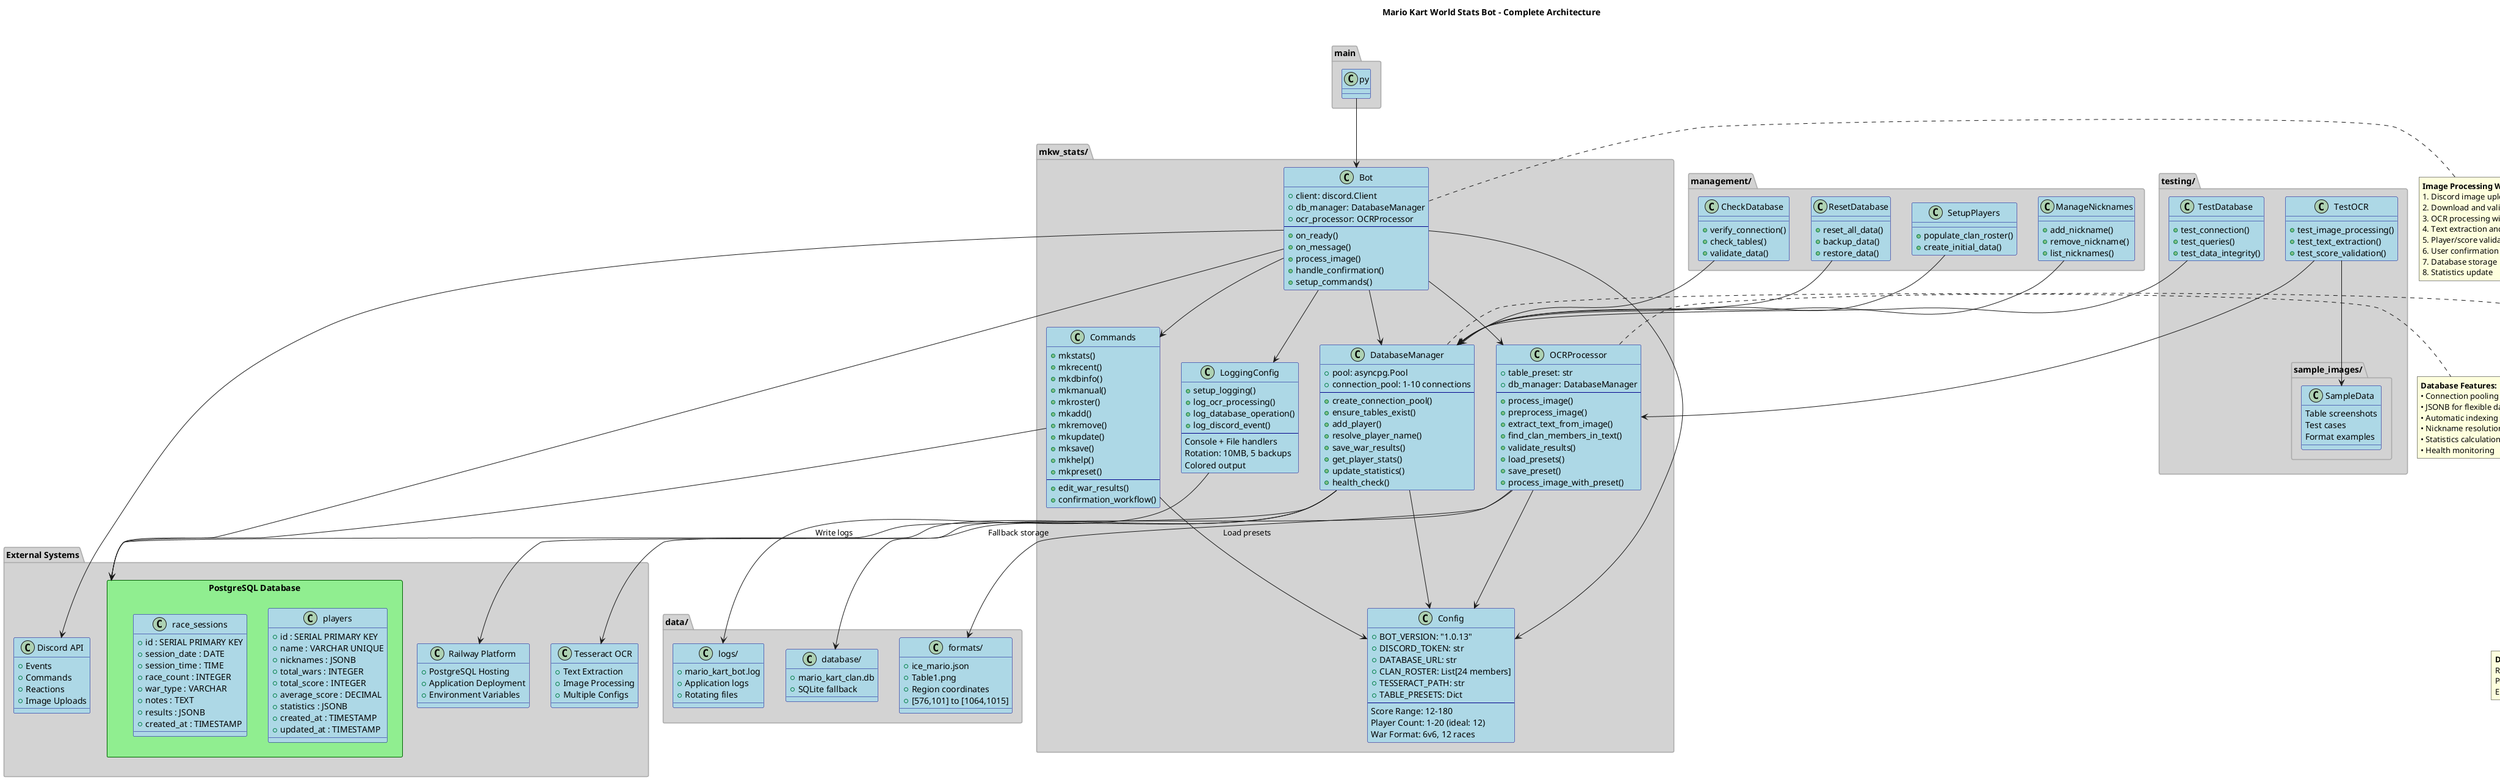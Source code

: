 @startuml
title Mario Kart World Stats Bot - Complete Architecture

skinparam class {
    BackgroundColor LightBlue
    BorderColor DarkBlue
}

skinparam package {
    BackgroundColor LightGray
    BorderColor DarkGray
}

skinparam rectangle {
    BackgroundColor LightGreen
    BorderColor DarkGreen
}

' Main Application Package
package "mkw_stats/" {
    class Bot {
        +client: discord.Client
        +db_manager: DatabaseManager
        +ocr_processor: OCRProcessor
        --
        +on_ready()
        +on_message()
        +process_image()
        +handle_confirmation()
        +setup_commands()
    }

    class Commands {
        +mkstats()
        +mkrecent()
        +mkdbinfo()
        +mkmanual()
        +mkroster()
        +mkadd()
        +mkremove()
        +mkupdate()
        +mksave()
        +mkhelp()
        +mkpreset()
        --
        +edit_war_results()
        +confirmation_workflow()
    }

    class DatabaseManager {
        +pool: asyncpg.Pool
        +connection_pool: 1-10 connections
        --
        +create_connection_pool()
        +ensure_tables_exist()
        +add_player()
        +resolve_player_name()
        +save_war_results()
        +get_player_stats()
        +update_statistics()
        +health_check()
    }

    class OCRProcessor {
        +table_preset: str
        +db_manager: DatabaseManager
        --
        +process_image()
        +preprocess_image()
        +extract_text_from_image()
        +find_clan_members_in_text()
        +validate_results()
        +load_presets()
        +save_preset()
        +process_image_with_preset()
    }

    class Config {
        +BOT_VERSION: "1.0.13"
        +DISCORD_TOKEN: str
        +DATABASE_URL: str
        +CLAN_ROSTER: List[24 members]
        +TESSERACT_PATH: str
        +TABLE_PRESETS: Dict
        --
        Score Range: 12-180
        Player Count: 1-20 (ideal: 12)
        War Format: 6v6, 12 races
    }

    class LoggingConfig {
        +setup_logging()
        +log_ocr_processing()
        +log_database_operation()
        +log_discord_event()
        --
        Console + File handlers
        Rotation: 10MB, 5 backups
        Colored output
    }
}

' Management Scripts
package "management/" {
    class SetupPlayers {
        +populate_clan_roster()
        +create_initial_data()
    }

    class ManageNicknames {
        +add_nickname()
        +remove_nickname()
        +list_nicknames()
    }

    class CheckDatabase {
        +verify_connection()
        +check_tables()
        +validate_data()
    }

    class ResetDatabase {
        +reset_all_data()
        +backup_data()
        +restore_data()
    }
}

' Testing Suite
package "testing/" {
    class TestDatabase {
        +test_connection()
        +test_queries()
        +test_data_integrity()
    }

    class TestOCR {
        +test_image_processing()
        +test_text_extraction()
        +test_score_validation()
    }

    package "sample_images/" {
        class SampleData {
            Table screenshots
            Test cases
            Format examples
        }
    }
}

' External Dependencies
package "External Systems" {
    rectangle "PostgreSQL Database" as DB {
        class "players" as PlayersTable {
            +id : SERIAL PRIMARY KEY
            +name : VARCHAR UNIQUE
            +nicknames : JSONB
            +total_wars : INTEGER
            +total_score : INTEGER
            +average_score : DECIMAL
            +statistics : JSONB
            +created_at : TIMESTAMP
            +updated_at : TIMESTAMP
        }
        
        class "race_sessions" as SessionsTable {
            +id : SERIAL PRIMARY KEY
            +session_date : DATE
            +session_time : TIME
            +race_count : INTEGER
            +war_type : VARCHAR
            +notes : TEXT
            +results : JSONB
            +created_at : TIMESTAMP
        }
    }

    class "Discord API" as Discord {
        +Events
        +Commands
        +Reactions
        +Image Uploads
    }

    class "Tesseract OCR" as Tesseract {
        +Text Extraction
        +Image Processing
        +Multiple Configs
    }

    class "Railway Platform" as Railway {
        +PostgreSQL Hosting
        +Application Deployment
        +Environment Variables
    }
}

' Data Storage
package "data/" {
    class "database/" as DataFolder {
        +mario_kart_clan.db
        +SQLite fallback
    }

    class "formats/" as FormatsFolder {
        +ice_mario.json
        +Table1.png
        +Region coordinates
        +[576,101] to [1064,1015]
    }

    class "logs/" as LogsFolder {
        +mario_kart_bot.log
        +Application logs
        +Rotating files
    }
}

' Configuration Files
package "Deployment Config" {
    class "Dockerfile" as DockerFile {
        +Python 3.11-slim
        +Tesseract installation
        +System dependencies
    }

    class "railway.toml" as RailwayConfig {
        +builder = "dockerfile"
        +startCommand = "python main.py"
    }

    class "nixpacks.toml" as NixpacksConfig {
        +Python provider
        +Tesseract packages
        +Environment variables
    }

    class "requirements.txt" as Requirements {
        +discord.py>=2.0.0
        +pytesseract>=0.3.8
        +opencv-python-headless>=4.5.0
        +psycopg2-binary>=2.9.0
        +numpy, Pillow, python-dotenv
    }
}

' Entry Point
class "main.py" as MainEntry {
    +Application entry point
    +Bot initialization
    +Error handling
}

' Relationships and Data Flow

' Main application flow
main.py --> Bot
Bot --> Commands
Bot --> DatabaseManager
Bot --> OCRProcessor
Bot --> LoggingConfig

' Configuration dependencies
Bot --> Config
Commands --> Config
DatabaseManager --> Config
OCRProcessor --> Config

' Database interactions
DatabaseManager --> DB
Bot --> DB
Commands --> DB

' External service connections
Bot --> Discord
OCRProcessor --> Tesseract
DatabaseManager --> Railway

' Management script relationships
SetupPlayers --> DatabaseManager
ManageNicknames --> DatabaseManager
CheckDatabase --> DatabaseManager
ResetDatabase --> DatabaseManager

' Testing relationships
TestDatabase --> DatabaseManager
TestOCR --> OCRProcessor
TestOCR --> SampleData

' Data flow arrows
OCRProcessor --> FormatsFolder : "Load presets"
DatabaseManager --> DataFolder : "Fallback storage"
LoggingConfig --> LogsFolder : "Write logs"

' Processing workflow
note right of Bot
    **Image Processing Workflow:**
    1. Discord image upload detected
    2. Download and validate image
    3. OCR processing with presets
    4. Text extraction and parsing
    5. Player/score validation
    6. User confirmation (✅❌✏️)
    7. Database storage
    8. Statistics update
end note

note right of DatabaseManager
    **Database Features:**
    • Connection pooling (1-10)
    • JSONB for flexible data
    • Automatic indexing
    • Nickname resolution
    • Statistics calculation
    • Health monitoring
end note

note right of OCRProcessor
    **OCR Pipeline:**
    • Auto-detect Tesseract
    • Multiple preprocessing
    • Region-based cropping
    • Score validation (12-180)
    • Player name matching
    • Confidence scoring
end note

' Deployment note
note bottom
    **Deployment Stack:**
    Railway Platform → Nixpacks → Python 3.11 + Tesseract
    PostgreSQL Database → Connection Pooling → Discord Bot
    Environment Variables → Configuration Management
end note

@enduml